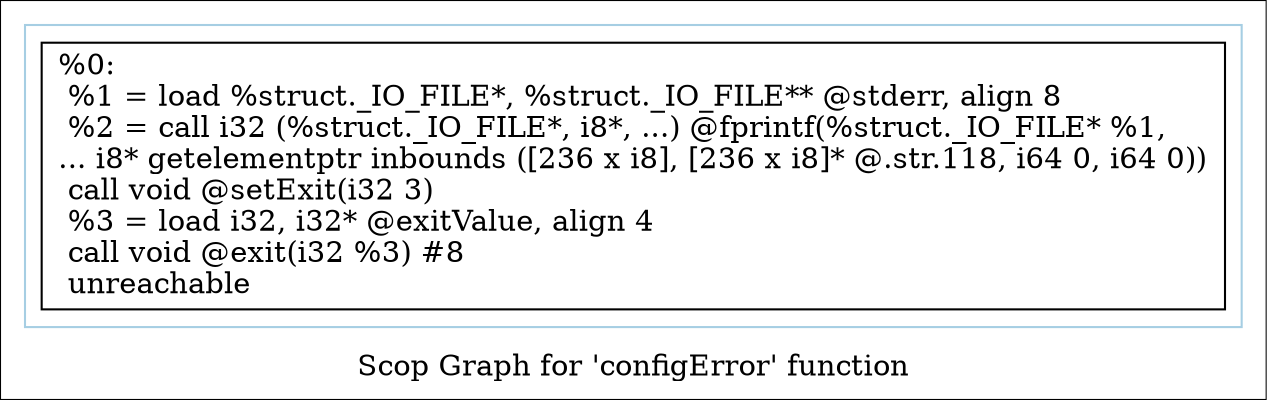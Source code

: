 digraph "Scop Graph for 'configError' function" {
	label="Scop Graph for 'configError' function";

	Node0x2852160 [shape=record,label="{%0:\l  %1 = load %struct._IO_FILE*, %struct._IO_FILE** @stderr, align 8\l  %2 = call i32 (%struct._IO_FILE*, i8*, ...) @fprintf(%struct._IO_FILE* %1,\l... i8* getelementptr inbounds ([236 x i8], [236 x i8]* @.str.118, i64 0, i64 0))\l  call void @setExit(i32 3)\l  %3 = load i32, i32* @exitValue, align 4\l  call void @exit(i32 %3) #8\l  unreachable\l}"];
	colorscheme = "paired12"
        subgraph cluster_0x2941c60 {
          label = "";
          style = solid;
          color = 1
          Node0x2852160;
        }
}
